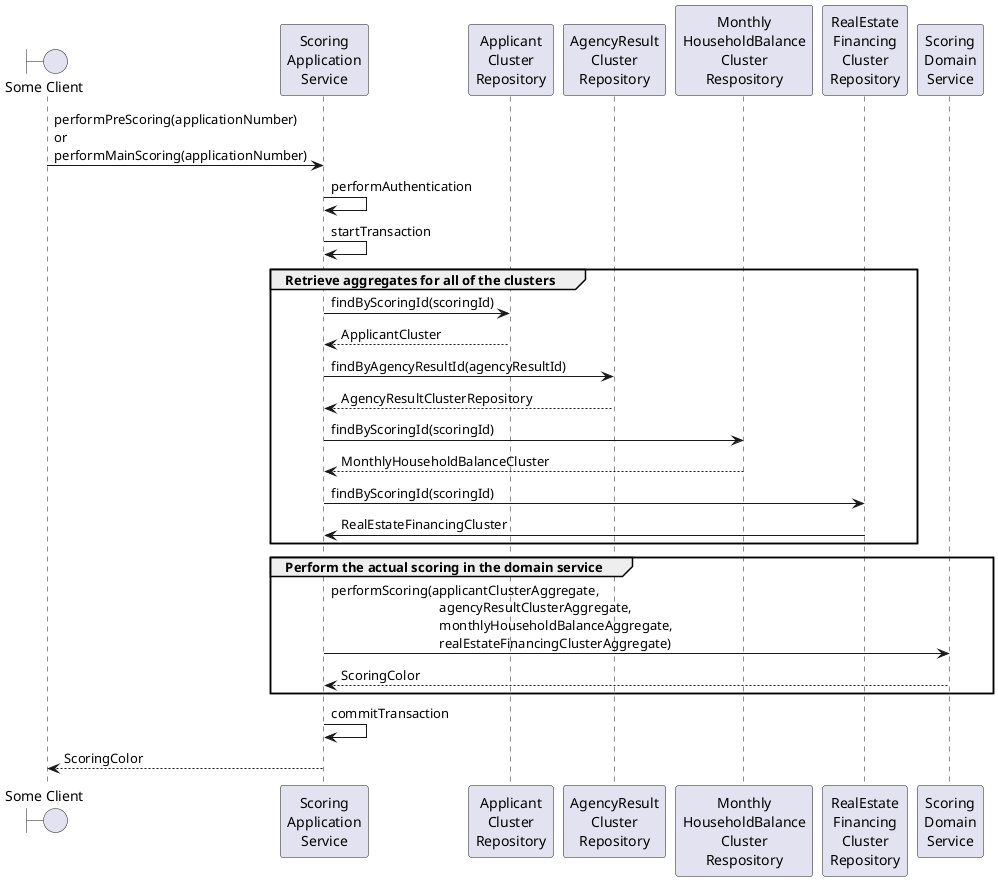 @startuml
boundary SomeClient as "Some Client" order 5
participant ScoringApplicationService as "Scoring\nApplication\nService" order 10
participant ScoringDomainService as "Scoring\nDomain\nService" order 70
participant ApplicantClusterRepository as "Applicant\nCluster\nRepository" order 30
participant AgencyResultClusterRepository as "AgencyResult\nCluster\nRepository" order 40
participant MonthlyHouseholdBalanceClusterRespository as "Monthly\nHouseholdBalance\nCluster\nRespository" order 50
participant RealEstateFinancingClusterRepository as "RealEstate\nFinancing\nCluster\nRepository" order 60

SomeClient -> ScoringApplicationService: performPreScoring(applicationNumber)\nor\nperformMainScoring(applicationNumber)

ScoringApplicationService -> ScoringApplicationService: performAuthentication
ScoringApplicationService -> ScoringApplicationService: startTransaction
group Retrieve aggregates for all of the clusters
ScoringApplicationService -> ApplicantClusterRepository: findByScoringId(scoringId)
ApplicantClusterRepository --> ScoringApplicationService: ApplicantCluster
ScoringApplicationService -> AgencyResultClusterRepository: findByAgencyResultId(agencyResultId)
AgencyResultClusterRepository --> ScoringApplicationService: AgencyResultClusterRepository
ScoringApplicationService -> MonthlyHouseholdBalanceClusterRespository: findByScoringId(scoringId)
MonthlyHouseholdBalanceClusterRespository --> ScoringApplicationService: MonthlyHouseholdBalanceCluster
ScoringApplicationService -> RealEstateFinancingClusterRepository: findByScoringId(scoringId)
RealEstateFinancingClusterRepository -> ScoringApplicationService: RealEstateFinancingCluster
end

group Perform the actual scoring in the domain service
ScoringApplicationService -> ScoringDomainService: performScoring(applicantClusterAggregate,\n\t\t\t\tagencyResultClusterAggregate,\n\t\t\t\tmonthlyHouseholdBalanceAggregate,\n\t\t\t\trealEstateFinancingClusterAggregate)
ScoringDomainService --> ScoringApplicationService: ScoringColor
end

ScoringApplicationService -> ScoringApplicationService: commitTransaction
ScoringApplicationService --> SomeClient: ScoringColor
@enduml
